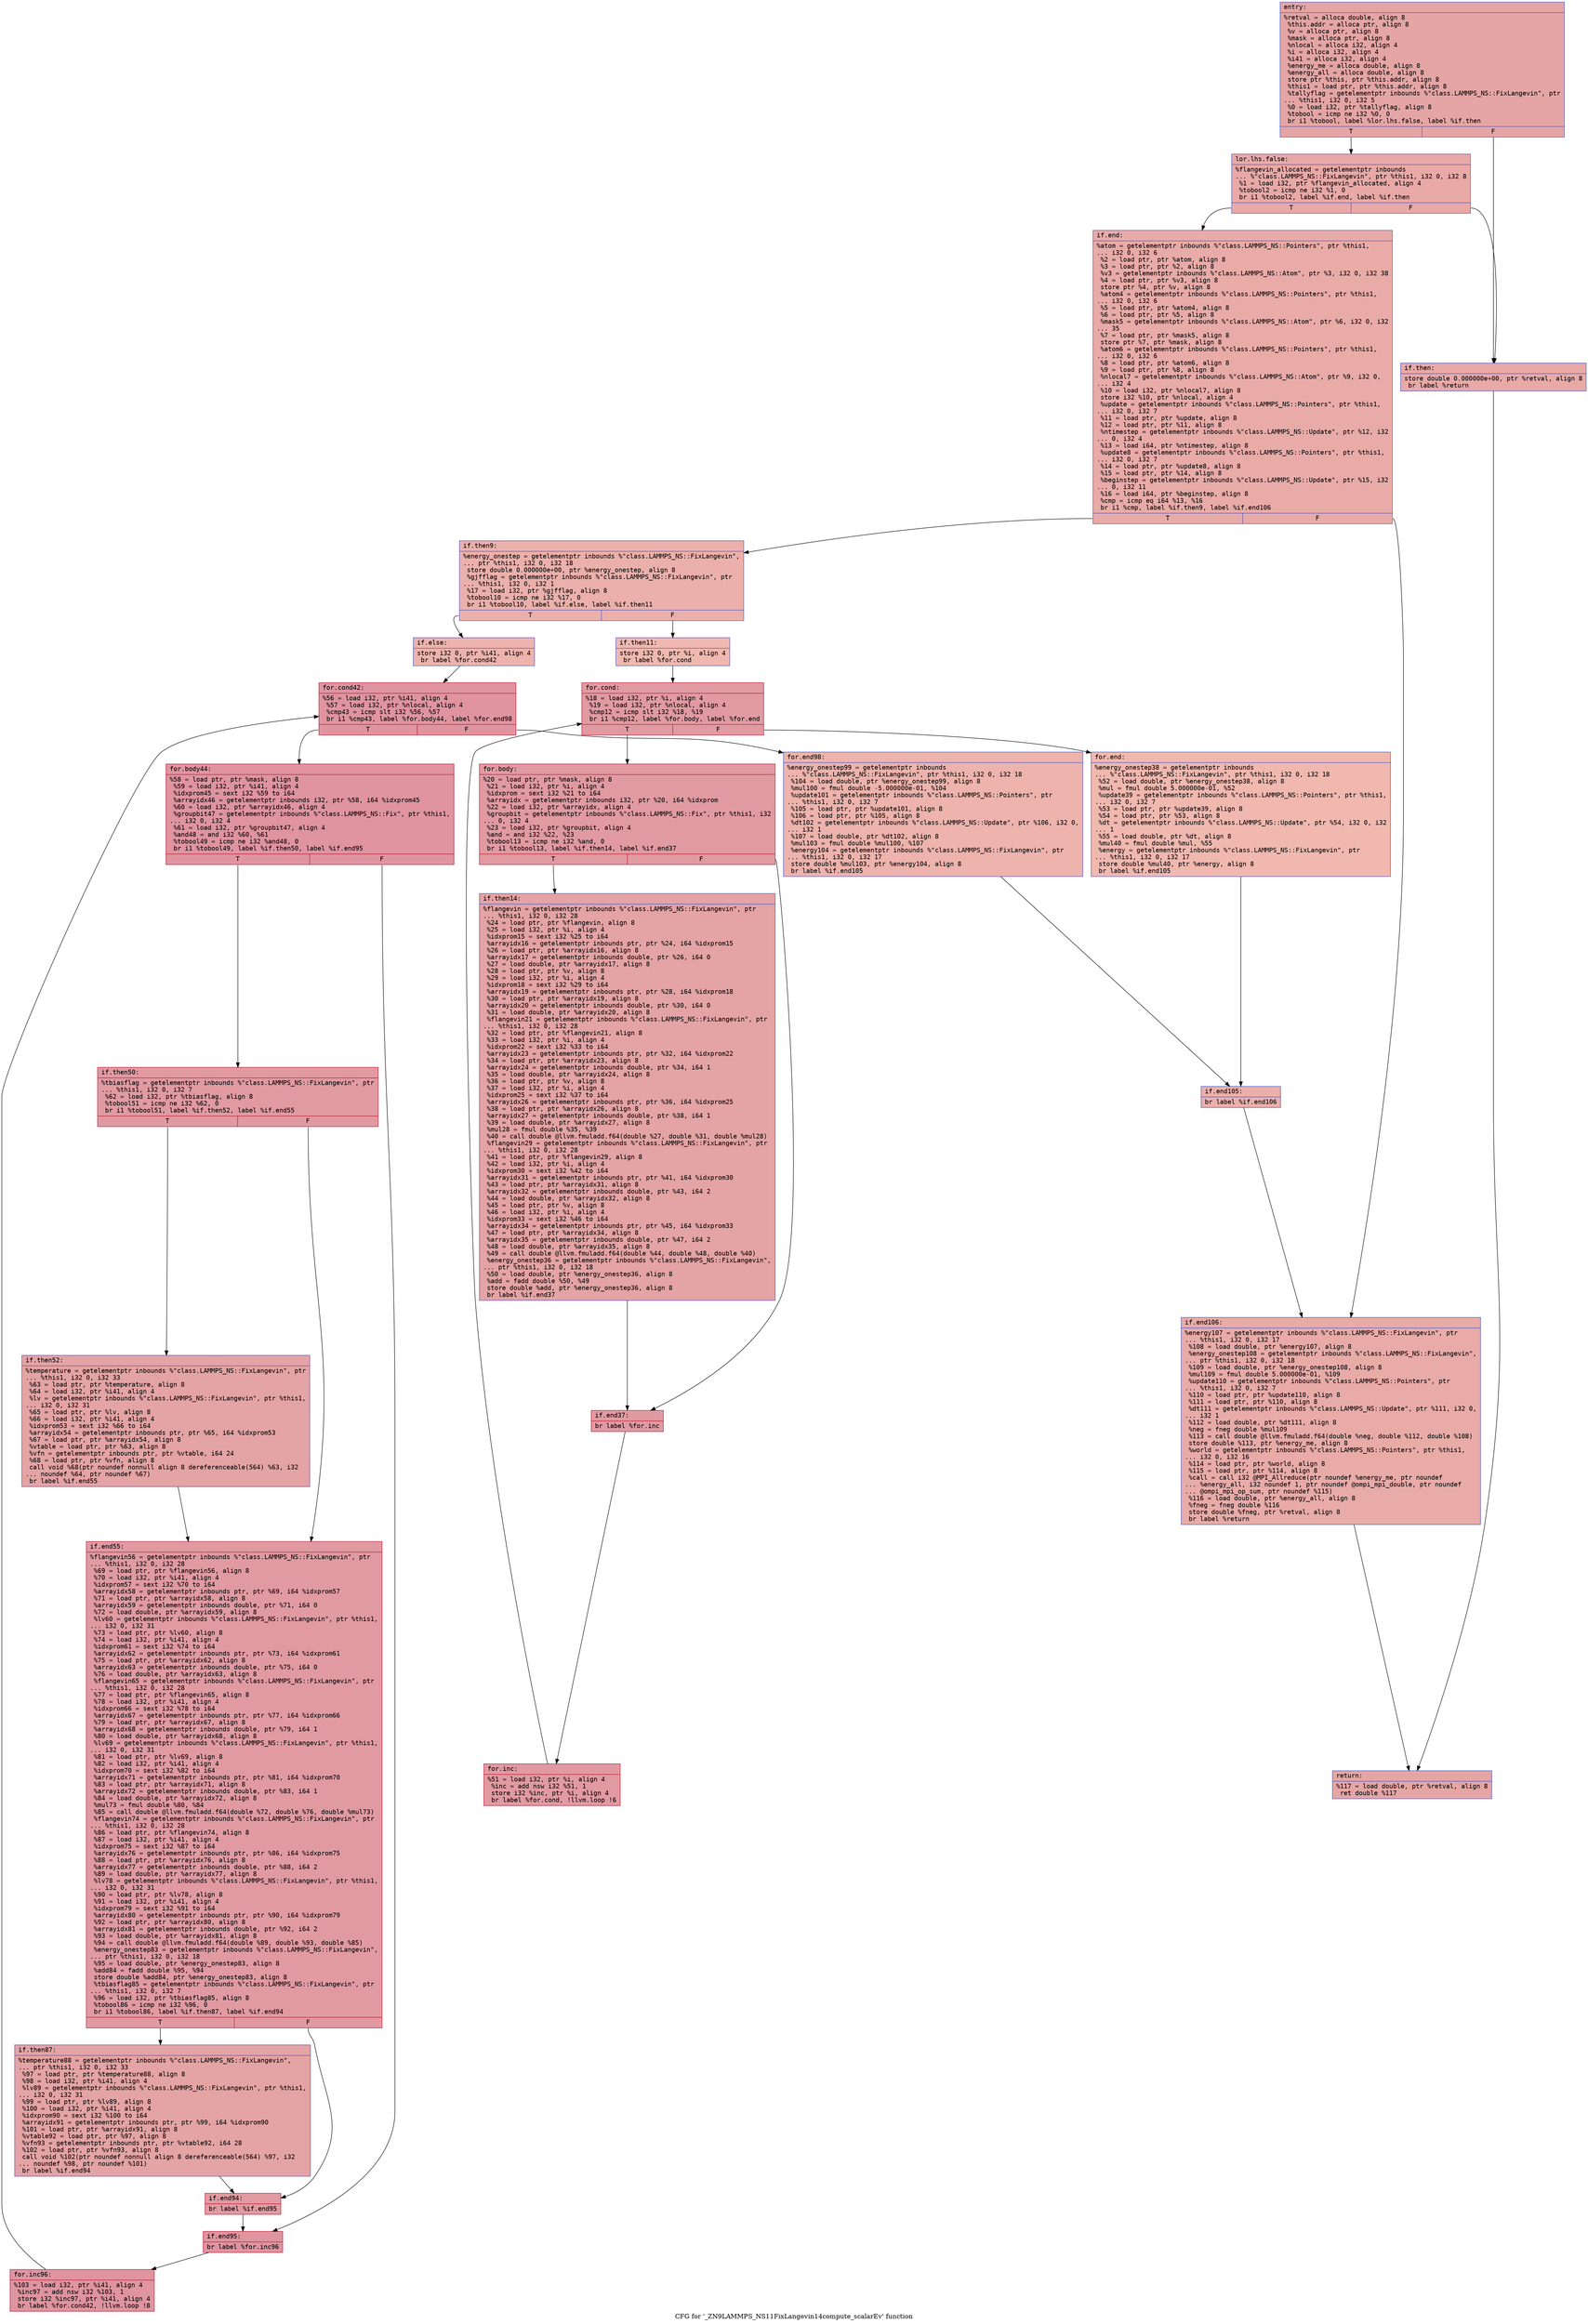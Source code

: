 digraph "CFG for '_ZN9LAMMPS_NS11FixLangevin14compute_scalarEv' function" {
	label="CFG for '_ZN9LAMMPS_NS11FixLangevin14compute_scalarEv' function";

	Node0x55e6b23a4620 [shape=record,color="#3d50c3ff", style=filled, fillcolor="#c5333470" fontname="Courier",label="{entry:\l|  %retval = alloca double, align 8\l  %this.addr = alloca ptr, align 8\l  %v = alloca ptr, align 8\l  %mask = alloca ptr, align 8\l  %nlocal = alloca i32, align 4\l  %i = alloca i32, align 4\l  %i41 = alloca i32, align 4\l  %energy_me = alloca double, align 8\l  %energy_all = alloca double, align 8\l  store ptr %this, ptr %this.addr, align 8\l  %this1 = load ptr, ptr %this.addr, align 8\l  %tallyflag = getelementptr inbounds %\"class.LAMMPS_NS::FixLangevin\", ptr\l... %this1, i32 0, i32 5\l  %0 = load i32, ptr %tallyflag, align 8\l  %tobool = icmp ne i32 %0, 0\l  br i1 %tobool, label %lor.lhs.false, label %if.then\l|{<s0>T|<s1>F}}"];
	Node0x55e6b23a4620:s0 -> Node0x55e6b23a50a0[tooltip="entry -> lor.lhs.false\nProbability 62.50%" ];
	Node0x55e6b23a4620:s1 -> Node0x55e6b23a5120[tooltip="entry -> if.then\nProbability 37.50%" ];
	Node0x55e6b23a50a0 [shape=record,color="#3d50c3ff", style=filled, fillcolor="#ca3b3770" fontname="Courier",label="{lor.lhs.false:\l|  %flangevin_allocated = getelementptr inbounds\l... %\"class.LAMMPS_NS::FixLangevin\", ptr %this1, i32 0, i32 8\l  %1 = load i32, ptr %flangevin_allocated, align 4\l  %tobool2 = icmp ne i32 %1, 0\l  br i1 %tobool2, label %if.end, label %if.then\l|{<s0>T|<s1>F}}"];
	Node0x55e6b23a50a0:s0 -> Node0x55e6b23a54f0[tooltip="lor.lhs.false -> if.end\nProbability 62.50%" ];
	Node0x55e6b23a50a0:s1 -> Node0x55e6b23a5120[tooltip="lor.lhs.false -> if.then\nProbability 37.50%" ];
	Node0x55e6b23a5120 [shape=record,color="#3d50c3ff", style=filled, fillcolor="#ca3b3770" fontname="Courier",label="{if.then:\l|  store double 0.000000e+00, ptr %retval, align 8\l  br label %return\l}"];
	Node0x55e6b23a5120 -> Node0x55e6b23a56b0[tooltip="if.then -> return\nProbability 100.00%" ];
	Node0x55e6b23a54f0 [shape=record,color="#3d50c3ff", style=filled, fillcolor="#cc403a70" fontname="Courier",label="{if.end:\l|  %atom = getelementptr inbounds %\"class.LAMMPS_NS::Pointers\", ptr %this1,\l... i32 0, i32 6\l  %2 = load ptr, ptr %atom, align 8\l  %3 = load ptr, ptr %2, align 8\l  %v3 = getelementptr inbounds %\"class.LAMMPS_NS::Atom\", ptr %3, i32 0, i32 38\l  %4 = load ptr, ptr %v3, align 8\l  store ptr %4, ptr %v, align 8\l  %atom4 = getelementptr inbounds %\"class.LAMMPS_NS::Pointers\", ptr %this1,\l... i32 0, i32 6\l  %5 = load ptr, ptr %atom4, align 8\l  %6 = load ptr, ptr %5, align 8\l  %mask5 = getelementptr inbounds %\"class.LAMMPS_NS::Atom\", ptr %6, i32 0, i32\l... 35\l  %7 = load ptr, ptr %mask5, align 8\l  store ptr %7, ptr %mask, align 8\l  %atom6 = getelementptr inbounds %\"class.LAMMPS_NS::Pointers\", ptr %this1,\l... i32 0, i32 6\l  %8 = load ptr, ptr %atom6, align 8\l  %9 = load ptr, ptr %8, align 8\l  %nlocal7 = getelementptr inbounds %\"class.LAMMPS_NS::Atom\", ptr %9, i32 0,\l... i32 4\l  %10 = load i32, ptr %nlocal7, align 8\l  store i32 %10, ptr %nlocal, align 4\l  %update = getelementptr inbounds %\"class.LAMMPS_NS::Pointers\", ptr %this1,\l... i32 0, i32 7\l  %11 = load ptr, ptr %update, align 8\l  %12 = load ptr, ptr %11, align 8\l  %ntimestep = getelementptr inbounds %\"class.LAMMPS_NS::Update\", ptr %12, i32\l... 0, i32 4\l  %13 = load i64, ptr %ntimestep, align 8\l  %update8 = getelementptr inbounds %\"class.LAMMPS_NS::Pointers\", ptr %this1,\l... i32 0, i32 7\l  %14 = load ptr, ptr %update8, align 8\l  %15 = load ptr, ptr %14, align 8\l  %beginstep = getelementptr inbounds %\"class.LAMMPS_NS::Update\", ptr %15, i32\l... 0, i32 11\l  %16 = load i64, ptr %beginstep, align 8\l  %cmp = icmp eq i64 %13, %16\l  br i1 %cmp, label %if.then9, label %if.end106\l|{<s0>T|<s1>F}}"];
	Node0x55e6b23a54f0:s0 -> Node0x55e6b23a6b30[tooltip="if.end -> if.then9\nProbability 50.00%" ];
	Node0x55e6b23a54f0:s1 -> Node0x55e6b23a6b80[tooltip="if.end -> if.end106\nProbability 50.00%" ];
	Node0x55e6b23a6b30 [shape=record,color="#3d50c3ff", style=filled, fillcolor="#d24b4070" fontname="Courier",label="{if.then9:\l|  %energy_onestep = getelementptr inbounds %\"class.LAMMPS_NS::FixLangevin\",\l... ptr %this1, i32 0, i32 18\l  store double 0.000000e+00, ptr %energy_onestep, align 8\l  %gjfflag = getelementptr inbounds %\"class.LAMMPS_NS::FixLangevin\", ptr\l... %this1, i32 0, i32 1\l  %17 = load i32, ptr %gjfflag, align 8\l  %tobool10 = icmp ne i32 %17, 0\l  br i1 %tobool10, label %if.else, label %if.then11\l|{<s0>T|<s1>F}}"];
	Node0x55e6b23a6b30:s0 -> Node0x55e6b23a7060[tooltip="if.then9 -> if.else\nProbability 62.50%" ];
	Node0x55e6b23a6b30:s1 -> Node0x55e6b23a70d0[tooltip="if.then9 -> if.then11\nProbability 37.50%" ];
	Node0x55e6b23a70d0 [shape=record,color="#3d50c3ff", style=filled, fillcolor="#dc5d4a70" fontname="Courier",label="{if.then11:\l|  store i32 0, ptr %i, align 4\l  br label %for.cond\l}"];
	Node0x55e6b23a70d0 -> Node0x55e6b23a72a0[tooltip="if.then11 -> for.cond\nProbability 100.00%" ];
	Node0x55e6b23a72a0 [shape=record,color="#b70d28ff", style=filled, fillcolor="#bb1b2c70" fontname="Courier",label="{for.cond:\l|  %18 = load i32, ptr %i, align 4\l  %19 = load i32, ptr %nlocal, align 4\l  %cmp12 = icmp slt i32 %18, %19\l  br i1 %cmp12, label %for.body, label %for.end\l|{<s0>T|<s1>F}}"];
	Node0x55e6b23a72a0:s0 -> Node0x55e6b23a74d0[tooltip="for.cond -> for.body\nProbability 96.88%" ];
	Node0x55e6b23a72a0:s1 -> Node0x55e6b23a7550[tooltip="for.cond -> for.end\nProbability 3.12%" ];
	Node0x55e6b23a74d0 [shape=record,color="#b70d28ff", style=filled, fillcolor="#bb1b2c70" fontname="Courier",label="{for.body:\l|  %20 = load ptr, ptr %mask, align 8\l  %21 = load i32, ptr %i, align 4\l  %idxprom = sext i32 %21 to i64\l  %arrayidx = getelementptr inbounds i32, ptr %20, i64 %idxprom\l  %22 = load i32, ptr %arrayidx, align 4\l  %groupbit = getelementptr inbounds %\"class.LAMMPS_NS::Fix\", ptr %this1, i32\l... 0, i32 4\l  %23 = load i32, ptr %groupbit, align 4\l  %and = and i32 %22, %23\l  %tobool13 = icmp ne i32 %and, 0\l  br i1 %tobool13, label %if.then14, label %if.end37\l|{<s0>T|<s1>F}}"];
	Node0x55e6b23a74d0:s0 -> Node0x55e6b23a7bc0[tooltip="for.body -> if.then14\nProbability 62.50%" ];
	Node0x55e6b23a74d0:s1 -> Node0x55e6b23a7c40[tooltip="for.body -> if.end37\nProbability 37.50%" ];
	Node0x55e6b23a7bc0 [shape=record,color="#3d50c3ff", style=filled, fillcolor="#c32e3170" fontname="Courier",label="{if.then14:\l|  %flangevin = getelementptr inbounds %\"class.LAMMPS_NS::FixLangevin\", ptr\l... %this1, i32 0, i32 28\l  %24 = load ptr, ptr %flangevin, align 8\l  %25 = load i32, ptr %i, align 4\l  %idxprom15 = sext i32 %25 to i64\l  %arrayidx16 = getelementptr inbounds ptr, ptr %24, i64 %idxprom15\l  %26 = load ptr, ptr %arrayidx16, align 8\l  %arrayidx17 = getelementptr inbounds double, ptr %26, i64 0\l  %27 = load double, ptr %arrayidx17, align 8\l  %28 = load ptr, ptr %v, align 8\l  %29 = load i32, ptr %i, align 4\l  %idxprom18 = sext i32 %29 to i64\l  %arrayidx19 = getelementptr inbounds ptr, ptr %28, i64 %idxprom18\l  %30 = load ptr, ptr %arrayidx19, align 8\l  %arrayidx20 = getelementptr inbounds double, ptr %30, i64 0\l  %31 = load double, ptr %arrayidx20, align 8\l  %flangevin21 = getelementptr inbounds %\"class.LAMMPS_NS::FixLangevin\", ptr\l... %this1, i32 0, i32 28\l  %32 = load ptr, ptr %flangevin21, align 8\l  %33 = load i32, ptr %i, align 4\l  %idxprom22 = sext i32 %33 to i64\l  %arrayidx23 = getelementptr inbounds ptr, ptr %32, i64 %idxprom22\l  %34 = load ptr, ptr %arrayidx23, align 8\l  %arrayidx24 = getelementptr inbounds double, ptr %34, i64 1\l  %35 = load double, ptr %arrayidx24, align 8\l  %36 = load ptr, ptr %v, align 8\l  %37 = load i32, ptr %i, align 4\l  %idxprom25 = sext i32 %37 to i64\l  %arrayidx26 = getelementptr inbounds ptr, ptr %36, i64 %idxprom25\l  %38 = load ptr, ptr %arrayidx26, align 8\l  %arrayidx27 = getelementptr inbounds double, ptr %38, i64 1\l  %39 = load double, ptr %arrayidx27, align 8\l  %mul28 = fmul double %35, %39\l  %40 = call double @llvm.fmuladd.f64(double %27, double %31, double %mul28)\l  %flangevin29 = getelementptr inbounds %\"class.LAMMPS_NS::FixLangevin\", ptr\l... %this1, i32 0, i32 28\l  %41 = load ptr, ptr %flangevin29, align 8\l  %42 = load i32, ptr %i, align 4\l  %idxprom30 = sext i32 %42 to i64\l  %arrayidx31 = getelementptr inbounds ptr, ptr %41, i64 %idxprom30\l  %43 = load ptr, ptr %arrayidx31, align 8\l  %arrayidx32 = getelementptr inbounds double, ptr %43, i64 2\l  %44 = load double, ptr %arrayidx32, align 8\l  %45 = load ptr, ptr %v, align 8\l  %46 = load i32, ptr %i, align 4\l  %idxprom33 = sext i32 %46 to i64\l  %arrayidx34 = getelementptr inbounds ptr, ptr %45, i64 %idxprom33\l  %47 = load ptr, ptr %arrayidx34, align 8\l  %arrayidx35 = getelementptr inbounds double, ptr %47, i64 2\l  %48 = load double, ptr %arrayidx35, align 8\l  %49 = call double @llvm.fmuladd.f64(double %44, double %48, double %40)\l  %energy_onestep36 = getelementptr inbounds %\"class.LAMMPS_NS::FixLangevin\",\l... ptr %this1, i32 0, i32 18\l  %50 = load double, ptr %energy_onestep36, align 8\l  %add = fadd double %50, %49\l  store double %add, ptr %energy_onestep36, align 8\l  br label %if.end37\l}"];
	Node0x55e6b23a7bc0 -> Node0x55e6b23a7c40[tooltip="if.then14 -> if.end37\nProbability 100.00%" ];
	Node0x55e6b23a7c40 [shape=record,color="#b70d28ff", style=filled, fillcolor="#bb1b2c70" fontname="Courier",label="{if.end37:\l|  br label %for.inc\l}"];
	Node0x55e6b23a7c40 -> Node0x55e6b23aaa60[tooltip="if.end37 -> for.inc\nProbability 100.00%" ];
	Node0x55e6b23aaa60 [shape=record,color="#b70d28ff", style=filled, fillcolor="#bb1b2c70" fontname="Courier",label="{for.inc:\l|  %51 = load i32, ptr %i, align 4\l  %inc = add nsw i32 %51, 1\l  store i32 %inc, ptr %i, align 4\l  br label %for.cond, !llvm.loop !6\l}"];
	Node0x55e6b23aaa60 -> Node0x55e6b23a72a0[tooltip="for.inc -> for.cond\nProbability 100.00%" ];
	Node0x55e6b23a7550 [shape=record,color="#3d50c3ff", style=filled, fillcolor="#dc5d4a70" fontname="Courier",label="{for.end:\l|  %energy_onestep38 = getelementptr inbounds\l... %\"class.LAMMPS_NS::FixLangevin\", ptr %this1, i32 0, i32 18\l  %52 = load double, ptr %energy_onestep38, align 8\l  %mul = fmul double 5.000000e-01, %52\l  %update39 = getelementptr inbounds %\"class.LAMMPS_NS::Pointers\", ptr %this1,\l... i32 0, i32 7\l  %53 = load ptr, ptr %update39, align 8\l  %54 = load ptr, ptr %53, align 8\l  %dt = getelementptr inbounds %\"class.LAMMPS_NS::Update\", ptr %54, i32 0, i32\l... 1\l  %55 = load double, ptr %dt, align 8\l  %mul40 = fmul double %mul, %55\l  %energy = getelementptr inbounds %\"class.LAMMPS_NS::FixLangevin\", ptr\l... %this1, i32 0, i32 17\l  store double %mul40, ptr %energy, align 8\l  br label %if.end105\l}"];
	Node0x55e6b23a7550 -> Node0x55e6b23ab560[tooltip="for.end -> if.end105\nProbability 100.00%" ];
	Node0x55e6b23a7060 [shape=record,color="#3d50c3ff", style=filled, fillcolor="#d6524470" fontname="Courier",label="{if.else:\l|  store i32 0, ptr %i41, align 4\l  br label %for.cond42\l}"];
	Node0x55e6b23a7060 -> Node0x55e6b23ab6c0[tooltip="if.else -> for.cond42\nProbability 100.00%" ];
	Node0x55e6b23ab6c0 [shape=record,color="#b70d28ff", style=filled, fillcolor="#b70d2870" fontname="Courier",label="{for.cond42:\l|  %56 = load i32, ptr %i41, align 4\l  %57 = load i32, ptr %nlocal, align 4\l  %cmp43 = icmp slt i32 %56, %57\l  br i1 %cmp43, label %for.body44, label %for.end98\l|{<s0>T|<s1>F}}"];
	Node0x55e6b23ab6c0:s0 -> Node0x55e6b23ab930[tooltip="for.cond42 -> for.body44\nProbability 96.88%" ];
	Node0x55e6b23ab6c0:s1 -> Node0x55e6b23ab9b0[tooltip="for.cond42 -> for.end98\nProbability 3.12%" ];
	Node0x55e6b23ab930 [shape=record,color="#b70d28ff", style=filled, fillcolor="#b70d2870" fontname="Courier",label="{for.body44:\l|  %58 = load ptr, ptr %mask, align 8\l  %59 = load i32, ptr %i41, align 4\l  %idxprom45 = sext i32 %59 to i64\l  %arrayidx46 = getelementptr inbounds i32, ptr %58, i64 %idxprom45\l  %60 = load i32, ptr %arrayidx46, align 4\l  %groupbit47 = getelementptr inbounds %\"class.LAMMPS_NS::Fix\", ptr %this1,\l... i32 0, i32 4\l  %61 = load i32, ptr %groupbit47, align 4\l  %and48 = and i32 %60, %61\l  %tobool49 = icmp ne i32 %and48, 0\l  br i1 %tobool49, label %if.then50, label %if.end95\l|{<s0>T|<s1>F}}"];
	Node0x55e6b23ab930:s0 -> Node0x55e6b23ac0b0[tooltip="for.body44 -> if.then50\nProbability 62.50%" ];
	Node0x55e6b23ab930:s1 -> Node0x55e6b23ac130[tooltip="for.body44 -> if.end95\nProbability 37.50%" ];
	Node0x55e6b23ac0b0 [shape=record,color="#b70d28ff", style=filled, fillcolor="#bb1b2c70" fontname="Courier",label="{if.then50:\l|  %tbiasflag = getelementptr inbounds %\"class.LAMMPS_NS::FixLangevin\", ptr\l... %this1, i32 0, i32 7\l  %62 = load i32, ptr %tbiasflag, align 8\l  %tobool51 = icmp ne i32 %62, 0\l  br i1 %tobool51, label %if.then52, label %if.end55\l|{<s0>T|<s1>F}}"];
	Node0x55e6b23ac0b0:s0 -> Node0x55e6b23ac490[tooltip="if.then50 -> if.then52\nProbability 62.50%" ];
	Node0x55e6b23ac0b0:s1 -> Node0x55e6b23ac510[tooltip="if.then50 -> if.end55\nProbability 37.50%" ];
	Node0x55e6b23ac490 [shape=record,color="#3d50c3ff", style=filled, fillcolor="#c32e3170" fontname="Courier",label="{if.then52:\l|  %temperature = getelementptr inbounds %\"class.LAMMPS_NS::FixLangevin\", ptr\l... %this1, i32 0, i32 33\l  %63 = load ptr, ptr %temperature, align 8\l  %64 = load i32, ptr %i41, align 4\l  %lv = getelementptr inbounds %\"class.LAMMPS_NS::FixLangevin\", ptr %this1,\l... i32 0, i32 31\l  %65 = load ptr, ptr %lv, align 8\l  %66 = load i32, ptr %i41, align 4\l  %idxprom53 = sext i32 %66 to i64\l  %arrayidx54 = getelementptr inbounds ptr, ptr %65, i64 %idxprom53\l  %67 = load ptr, ptr %arrayidx54, align 8\l  %vtable = load ptr, ptr %63, align 8\l  %vfn = getelementptr inbounds ptr, ptr %vtable, i64 24\l  %68 = load ptr, ptr %vfn, align 8\l  call void %68(ptr noundef nonnull align 8 dereferenceable(564) %63, i32\l... noundef %64, ptr noundef %67)\l  br label %if.end55\l}"];
	Node0x55e6b23ac490 -> Node0x55e6b23ac510[tooltip="if.then52 -> if.end55\nProbability 100.00%" ];
	Node0x55e6b23ac510 [shape=record,color="#b70d28ff", style=filled, fillcolor="#bb1b2c70" fontname="Courier",label="{if.end55:\l|  %flangevin56 = getelementptr inbounds %\"class.LAMMPS_NS::FixLangevin\", ptr\l... %this1, i32 0, i32 28\l  %69 = load ptr, ptr %flangevin56, align 8\l  %70 = load i32, ptr %i41, align 4\l  %idxprom57 = sext i32 %70 to i64\l  %arrayidx58 = getelementptr inbounds ptr, ptr %69, i64 %idxprom57\l  %71 = load ptr, ptr %arrayidx58, align 8\l  %arrayidx59 = getelementptr inbounds double, ptr %71, i64 0\l  %72 = load double, ptr %arrayidx59, align 8\l  %lv60 = getelementptr inbounds %\"class.LAMMPS_NS::FixLangevin\", ptr %this1,\l... i32 0, i32 31\l  %73 = load ptr, ptr %lv60, align 8\l  %74 = load i32, ptr %i41, align 4\l  %idxprom61 = sext i32 %74 to i64\l  %arrayidx62 = getelementptr inbounds ptr, ptr %73, i64 %idxprom61\l  %75 = load ptr, ptr %arrayidx62, align 8\l  %arrayidx63 = getelementptr inbounds double, ptr %75, i64 0\l  %76 = load double, ptr %arrayidx63, align 8\l  %flangevin65 = getelementptr inbounds %\"class.LAMMPS_NS::FixLangevin\", ptr\l... %this1, i32 0, i32 28\l  %77 = load ptr, ptr %flangevin65, align 8\l  %78 = load i32, ptr %i41, align 4\l  %idxprom66 = sext i32 %78 to i64\l  %arrayidx67 = getelementptr inbounds ptr, ptr %77, i64 %idxprom66\l  %79 = load ptr, ptr %arrayidx67, align 8\l  %arrayidx68 = getelementptr inbounds double, ptr %79, i64 1\l  %80 = load double, ptr %arrayidx68, align 8\l  %lv69 = getelementptr inbounds %\"class.LAMMPS_NS::FixLangevin\", ptr %this1,\l... i32 0, i32 31\l  %81 = load ptr, ptr %lv69, align 8\l  %82 = load i32, ptr %i41, align 4\l  %idxprom70 = sext i32 %82 to i64\l  %arrayidx71 = getelementptr inbounds ptr, ptr %81, i64 %idxprom70\l  %83 = load ptr, ptr %arrayidx71, align 8\l  %arrayidx72 = getelementptr inbounds double, ptr %83, i64 1\l  %84 = load double, ptr %arrayidx72, align 8\l  %mul73 = fmul double %80, %84\l  %85 = call double @llvm.fmuladd.f64(double %72, double %76, double %mul73)\l  %flangevin74 = getelementptr inbounds %\"class.LAMMPS_NS::FixLangevin\", ptr\l... %this1, i32 0, i32 28\l  %86 = load ptr, ptr %flangevin74, align 8\l  %87 = load i32, ptr %i41, align 4\l  %idxprom75 = sext i32 %87 to i64\l  %arrayidx76 = getelementptr inbounds ptr, ptr %86, i64 %idxprom75\l  %88 = load ptr, ptr %arrayidx76, align 8\l  %arrayidx77 = getelementptr inbounds double, ptr %88, i64 2\l  %89 = load double, ptr %arrayidx77, align 8\l  %lv78 = getelementptr inbounds %\"class.LAMMPS_NS::FixLangevin\", ptr %this1,\l... i32 0, i32 31\l  %90 = load ptr, ptr %lv78, align 8\l  %91 = load i32, ptr %i41, align 4\l  %idxprom79 = sext i32 %91 to i64\l  %arrayidx80 = getelementptr inbounds ptr, ptr %90, i64 %idxprom79\l  %92 = load ptr, ptr %arrayidx80, align 8\l  %arrayidx81 = getelementptr inbounds double, ptr %92, i64 2\l  %93 = load double, ptr %arrayidx81, align 8\l  %94 = call double @llvm.fmuladd.f64(double %89, double %93, double %85)\l  %energy_onestep83 = getelementptr inbounds %\"class.LAMMPS_NS::FixLangevin\",\l... ptr %this1, i32 0, i32 18\l  %95 = load double, ptr %energy_onestep83, align 8\l  %add84 = fadd double %95, %94\l  store double %add84, ptr %energy_onestep83, align 8\l  %tbiasflag85 = getelementptr inbounds %\"class.LAMMPS_NS::FixLangevin\", ptr\l... %this1, i32 0, i32 7\l  %96 = load i32, ptr %tbiasflag85, align 8\l  %tobool86 = icmp ne i32 %96, 0\l  br i1 %tobool86, label %if.then87, label %if.end94\l|{<s0>T|<s1>F}}"];
	Node0x55e6b23ac510:s0 -> Node0x55e6b23aa010[tooltip="if.end55 -> if.then87\nProbability 62.50%" ];
	Node0x55e6b23ac510:s1 -> Node0x55e6b23aa090[tooltip="if.end55 -> if.end94\nProbability 37.50%" ];
	Node0x55e6b23aa010 [shape=record,color="#3d50c3ff", style=filled, fillcolor="#c32e3170" fontname="Courier",label="{if.then87:\l|  %temperature88 = getelementptr inbounds %\"class.LAMMPS_NS::FixLangevin\",\l... ptr %this1, i32 0, i32 33\l  %97 = load ptr, ptr %temperature88, align 8\l  %98 = load i32, ptr %i41, align 4\l  %lv89 = getelementptr inbounds %\"class.LAMMPS_NS::FixLangevin\", ptr %this1,\l... i32 0, i32 31\l  %99 = load ptr, ptr %lv89, align 8\l  %100 = load i32, ptr %i41, align 4\l  %idxprom90 = sext i32 %100 to i64\l  %arrayidx91 = getelementptr inbounds ptr, ptr %99, i64 %idxprom90\l  %101 = load ptr, ptr %arrayidx91, align 8\l  %vtable92 = load ptr, ptr %97, align 8\l  %vfn93 = getelementptr inbounds ptr, ptr %vtable92, i64 28\l  %102 = load ptr, ptr %vfn93, align 8\l  call void %102(ptr noundef nonnull align 8 dereferenceable(564) %97, i32\l... noundef %98, ptr noundef %101)\l  br label %if.end94\l}"];
	Node0x55e6b23aa010 -> Node0x55e6b23aa090[tooltip="if.then87 -> if.end94\nProbability 100.00%" ];
	Node0x55e6b23aa090 [shape=record,color="#b70d28ff", style=filled, fillcolor="#bb1b2c70" fontname="Courier",label="{if.end94:\l|  br label %if.end95\l}"];
	Node0x55e6b23aa090 -> Node0x55e6b23ac130[tooltip="if.end94 -> if.end95\nProbability 100.00%" ];
	Node0x55e6b23ac130 [shape=record,color="#b70d28ff", style=filled, fillcolor="#b70d2870" fontname="Courier",label="{if.end95:\l|  br label %for.inc96\l}"];
	Node0x55e6b23ac130 -> Node0x55e6b23b10b0[tooltip="if.end95 -> for.inc96\nProbability 100.00%" ];
	Node0x55e6b23b10b0 [shape=record,color="#b70d28ff", style=filled, fillcolor="#b70d2870" fontname="Courier",label="{for.inc96:\l|  %103 = load i32, ptr %i41, align 4\l  %inc97 = add nsw i32 %103, 1\l  store i32 %inc97, ptr %i41, align 4\l  br label %for.cond42, !llvm.loop !8\l}"];
	Node0x55e6b23b10b0 -> Node0x55e6b23ab6c0[tooltip="for.inc96 -> for.cond42\nProbability 100.00%" ];
	Node0x55e6b23ab9b0 [shape=record,color="#3d50c3ff", style=filled, fillcolor="#d6524470" fontname="Courier",label="{for.end98:\l|  %energy_onestep99 = getelementptr inbounds\l... %\"class.LAMMPS_NS::FixLangevin\", ptr %this1, i32 0, i32 18\l  %104 = load double, ptr %energy_onestep99, align 8\l  %mul100 = fmul double -5.000000e-01, %104\l  %update101 = getelementptr inbounds %\"class.LAMMPS_NS::Pointers\", ptr\l... %this1, i32 0, i32 7\l  %105 = load ptr, ptr %update101, align 8\l  %106 = load ptr, ptr %105, align 8\l  %dt102 = getelementptr inbounds %\"class.LAMMPS_NS::Update\", ptr %106, i32 0,\l... i32 1\l  %107 = load double, ptr %dt102, align 8\l  %mul103 = fmul double %mul100, %107\l  %energy104 = getelementptr inbounds %\"class.LAMMPS_NS::FixLangevin\", ptr\l... %this1, i32 0, i32 17\l  store double %mul103, ptr %energy104, align 8\l  br label %if.end105\l}"];
	Node0x55e6b23ab9b0 -> Node0x55e6b23ab560[tooltip="for.end98 -> if.end105\nProbability 100.00%" ];
	Node0x55e6b23ab560 [shape=record,color="#3d50c3ff", style=filled, fillcolor="#d24b4070" fontname="Courier",label="{if.end105:\l|  br label %if.end106\l}"];
	Node0x55e6b23ab560 -> Node0x55e6b23a6b80[tooltip="if.end105 -> if.end106\nProbability 100.00%" ];
	Node0x55e6b23a6b80 [shape=record,color="#3d50c3ff", style=filled, fillcolor="#cc403a70" fontname="Courier",label="{if.end106:\l|  %energy107 = getelementptr inbounds %\"class.LAMMPS_NS::FixLangevin\", ptr\l... %this1, i32 0, i32 17\l  %108 = load double, ptr %energy107, align 8\l  %energy_onestep108 = getelementptr inbounds %\"class.LAMMPS_NS::FixLangevin\",\l... ptr %this1, i32 0, i32 18\l  %109 = load double, ptr %energy_onestep108, align 8\l  %mul109 = fmul double 5.000000e-01, %109\l  %update110 = getelementptr inbounds %\"class.LAMMPS_NS::Pointers\", ptr\l... %this1, i32 0, i32 7\l  %110 = load ptr, ptr %update110, align 8\l  %111 = load ptr, ptr %110, align 8\l  %dt111 = getelementptr inbounds %\"class.LAMMPS_NS::Update\", ptr %111, i32 0,\l... i32 1\l  %112 = load double, ptr %dt111, align 8\l  %neg = fneg double %mul109\l  %113 = call double @llvm.fmuladd.f64(double %neg, double %112, double %108)\l  store double %113, ptr %energy_me, align 8\l  %world = getelementptr inbounds %\"class.LAMMPS_NS::Pointers\", ptr %this1,\l... i32 0, i32 16\l  %114 = load ptr, ptr %world, align 8\l  %115 = load ptr, ptr %114, align 8\l  %call = call i32 @MPI_Allreduce(ptr noundef %energy_me, ptr noundef\l... %energy_all, i32 noundef 1, ptr noundef @ompi_mpi_double, ptr noundef\l... @ompi_mpi_op_sum, ptr noundef %115)\l  %116 = load double, ptr %energy_all, align 8\l  %fneg = fneg double %116\l  store double %fneg, ptr %retval, align 8\l  br label %return\l}"];
	Node0x55e6b23a6b80 -> Node0x55e6b23a56b0[tooltip="if.end106 -> return\nProbability 100.00%" ];
	Node0x55e6b23a56b0 [shape=record,color="#3d50c3ff", style=filled, fillcolor="#c5333470" fontname="Courier",label="{return:\l|  %117 = load double, ptr %retval, align 8\l  ret double %117\l}"];
}
